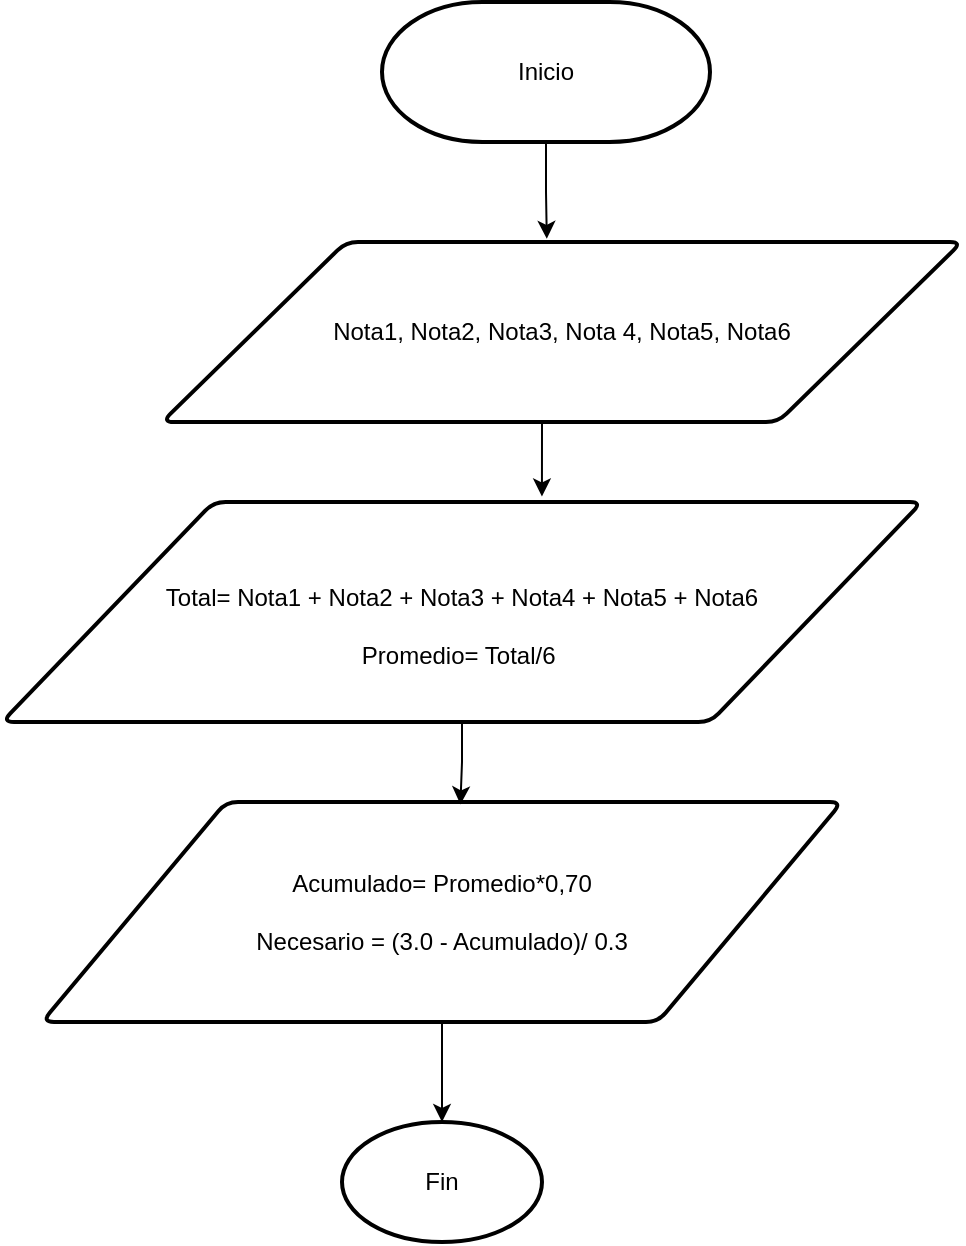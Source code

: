 <mxfile version="28.0.7">
  <diagram name="Página-1" id="pSkQPQ0aBkByS5wlBB9v">
    <mxGraphModel dx="1489" dy="801" grid="1" gridSize="10" guides="1" tooltips="1" connect="1" arrows="1" fold="1" page="1" pageScale="1" pageWidth="827" pageHeight="1169" math="0" shadow="0">
      <root>
        <mxCell id="0" />
        <mxCell id="1" parent="0" />
        <mxCell id="csUiHMJYLtDpjyLEVO4X-1" value="Inicio" style="strokeWidth=2;html=1;shape=mxgraph.flowchart.terminator;whiteSpace=wrap;" vertex="1" parent="1">
          <mxGeometry x="310" y="10" width="164" height="70" as="geometry" />
        </mxCell>
        <mxCell id="csUiHMJYLtDpjyLEVO4X-2" value="Nota1, Nota2, Nota3, Nota 4, Nota5, Nota6" style="shape=parallelogram;html=1;strokeWidth=2;perimeter=parallelogramPerimeter;whiteSpace=wrap;rounded=1;arcSize=12;size=0.23;" vertex="1" parent="1">
          <mxGeometry x="200" y="130" width="400" height="90" as="geometry" />
        </mxCell>
        <mxCell id="csUiHMJYLtDpjyLEVO4X-5" value="&lt;div&gt;&lt;br&gt;&lt;/div&gt;&lt;div&gt;&lt;br&gt;&lt;/div&gt;&lt;div&gt;&lt;br&gt;&lt;/div&gt;&lt;div&gt;&lt;span style=&quot;background-color: transparent; color: light-dark(rgb(0, 0, 0), rgb(255, 255, 255));&quot;&gt;Total=&amp;nbsp;Nota1 + Nota2 + Nota3 + Nota4 + Nota5 + Nota6&lt;/span&gt;&lt;/div&gt;&lt;div&gt;&lt;br&gt;&lt;/div&gt;&lt;div&gt;Promedio= Total/6&amp;nbsp;&lt;/div&gt;&lt;div&gt;&lt;br&gt;&lt;/div&gt;&lt;div&gt;&lt;br&gt;&lt;/div&gt;" style="shape=parallelogram;html=1;strokeWidth=2;perimeter=parallelogramPerimeter;whiteSpace=wrap;rounded=1;arcSize=12;size=0.23;" vertex="1" parent="1">
          <mxGeometry x="120" y="260" width="460" height="110" as="geometry" />
        </mxCell>
        <mxCell id="csUiHMJYLtDpjyLEVO4X-7" style="edgeStyle=orthogonalEdgeStyle;rounded=0;orthogonalLoop=1;jettySize=auto;html=1;exitX=0.5;exitY=1;exitDx=0;exitDy=0;exitPerimeter=0;entryX=0.481;entryY=-0.018;entryDx=0;entryDy=0;entryPerimeter=0;" edge="1" parent="1" source="csUiHMJYLtDpjyLEVO4X-1" target="csUiHMJYLtDpjyLEVO4X-2">
          <mxGeometry relative="1" as="geometry" />
        </mxCell>
        <mxCell id="csUiHMJYLtDpjyLEVO4X-8" style="edgeStyle=orthogonalEdgeStyle;rounded=0;orthogonalLoop=1;jettySize=auto;html=1;exitX=0.5;exitY=1;exitDx=0;exitDy=0;entryX=0.579;entryY=-0.031;entryDx=0;entryDy=0;entryPerimeter=0;" edge="1" parent="1">
          <mxGeometry relative="1" as="geometry">
            <mxPoint x="391" y="220" as="sourcePoint" />
            <mxPoint x="389.97" y="257.21" as="targetPoint" />
          </mxGeometry>
        </mxCell>
        <mxCell id="csUiHMJYLtDpjyLEVO4X-11" style="edgeStyle=orthogonalEdgeStyle;rounded=0;orthogonalLoop=1;jettySize=auto;html=1;exitX=0.5;exitY=1;exitDx=0;exitDy=0;" edge="1" parent="1" source="csUiHMJYLtDpjyLEVO4X-9">
          <mxGeometry relative="1" as="geometry">
            <mxPoint x="340" y="570" as="targetPoint" />
          </mxGeometry>
        </mxCell>
        <mxCell id="csUiHMJYLtDpjyLEVO4X-9" value="Acumulado= Promedio*0,70&lt;div&gt;&lt;br&gt;&lt;/div&gt;&lt;div&gt;Necesario = (3.0 - Acumulado)/ 0.3&lt;/div&gt;" style="shape=parallelogram;html=1;strokeWidth=2;perimeter=parallelogramPerimeter;whiteSpace=wrap;rounded=1;arcSize=12;size=0.23;" vertex="1" parent="1">
          <mxGeometry x="140" y="410" width="400" height="110" as="geometry" />
        </mxCell>
        <mxCell id="csUiHMJYLtDpjyLEVO4X-10" style="edgeStyle=orthogonalEdgeStyle;rounded=0;orthogonalLoop=1;jettySize=auto;html=1;exitX=0.5;exitY=1;exitDx=0;exitDy=0;entryX=0.523;entryY=0.011;entryDx=0;entryDy=0;entryPerimeter=0;" edge="1" parent="1" source="csUiHMJYLtDpjyLEVO4X-5" target="csUiHMJYLtDpjyLEVO4X-9">
          <mxGeometry relative="1" as="geometry" />
        </mxCell>
        <mxCell id="csUiHMJYLtDpjyLEVO4X-12" value="Fin" style="strokeWidth=2;html=1;shape=mxgraph.flowchart.start_1;whiteSpace=wrap;" vertex="1" parent="1">
          <mxGeometry x="290" y="570" width="100" height="60" as="geometry" />
        </mxCell>
      </root>
    </mxGraphModel>
  </diagram>
</mxfile>
